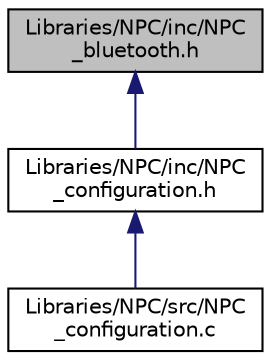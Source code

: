 digraph "Libraries/NPC/inc/NPC_bluetooth.h"
{
  edge [fontname="Helvetica",fontsize="10",labelfontname="Helvetica",labelfontsize="10"];
  node [fontname="Helvetica",fontsize="10",shape=record];
  Node7 [label="Libraries/NPC/inc/NPC\l_bluetooth.h",height=0.2,width=0.4,color="black", fillcolor="grey75", style="filled", fontcolor="black"];
  Node7 -> Node8 [dir="back",color="midnightblue",fontsize="10",style="solid",fontname="Helvetica"];
  Node8 [label="Libraries/NPC/inc/NPC\l_configuration.h",height=0.2,width=0.4,color="black", fillcolor="white", style="filled",URL="$_n_p_c__configuration_8h.html",tooltip="This file contains all the main initialization prototypes used by the NPC. "];
  Node8 -> Node9 [dir="back",color="midnightblue",fontsize="10",style="solid",fontname="Helvetica"];
  Node9 [label="Libraries/NPC/src/NPC\l_configuration.c",height=0.2,width=0.4,color="black", fillcolor="white", style="filled",URL="$_n_p_c__configuration_8c.html",tooltip="This file contains all the main initialization functions used by the NPC. "];
}
